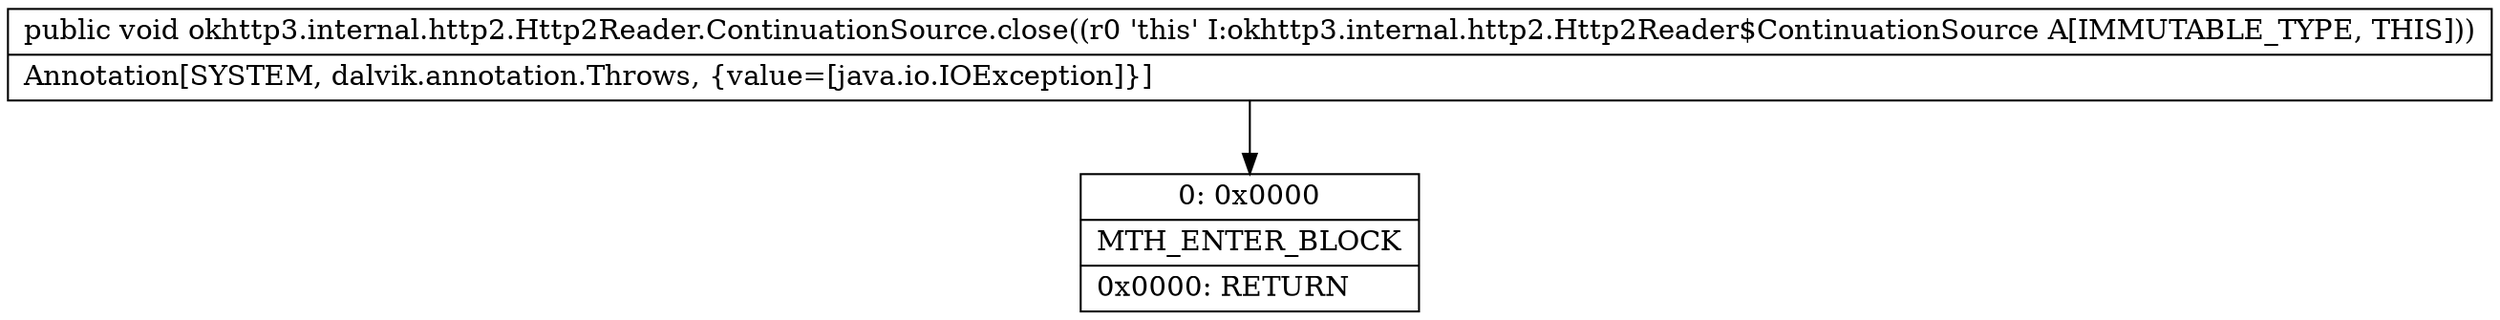 digraph "CFG forokhttp3.internal.http2.Http2Reader.ContinuationSource.close()V" {
Node_0 [shape=record,label="{0\:\ 0x0000|MTH_ENTER_BLOCK\l|0x0000: RETURN   \l}"];
MethodNode[shape=record,label="{public void okhttp3.internal.http2.Http2Reader.ContinuationSource.close((r0 'this' I:okhttp3.internal.http2.Http2Reader$ContinuationSource A[IMMUTABLE_TYPE, THIS]))  | Annotation[SYSTEM, dalvik.annotation.Throws, \{value=[java.io.IOException]\}]\l}"];
MethodNode -> Node_0;
}


